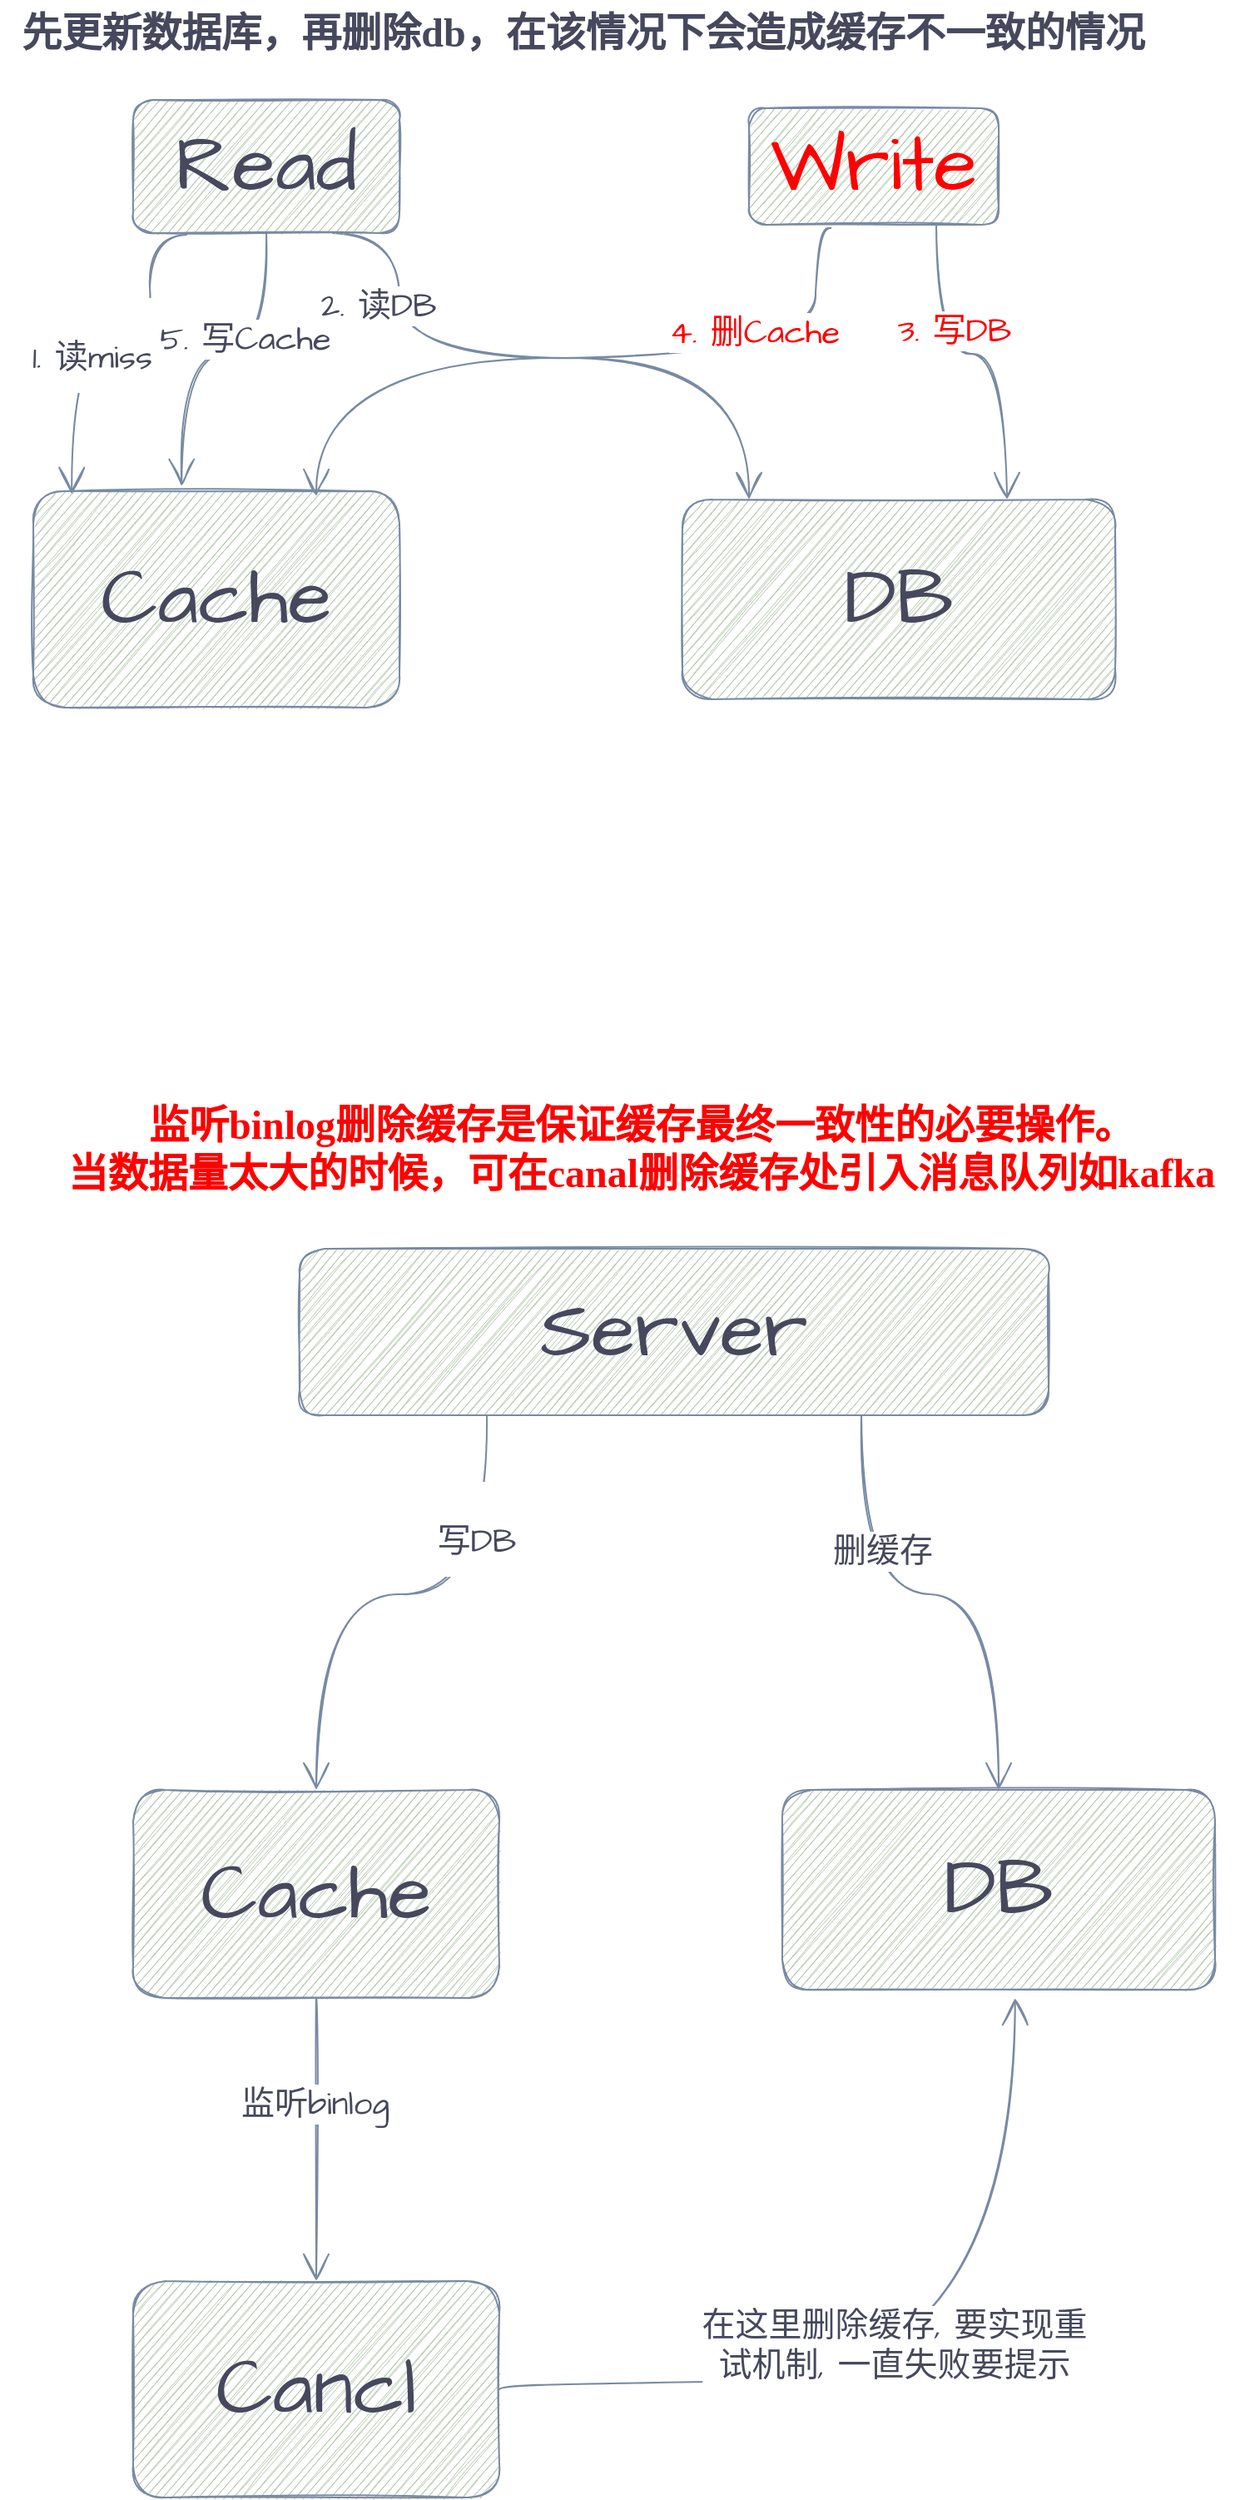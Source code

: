 <mxfile version="20.2.2" type="github">
  <diagram id="lvCcTXG_fDkUPCm9oDBO" name="第 1 页">
    <mxGraphModel dx="1422" dy="804" grid="1" gridSize="10" guides="1" tooltips="1" connect="1" arrows="1" fold="1" page="1" pageScale="1" pageWidth="1200" pageHeight="1920" math="0" shadow="0">
      <root>
        <mxCell id="0" />
        <mxCell id="1" parent="0" />
        <mxCell id="j2zAglMJPE3-f1ns9y2y-5" style="edgeStyle=orthogonalEdgeStyle;curved=1;rounded=1;sketch=1;hachureGap=4;orthogonalLoop=1;jettySize=auto;html=1;exitX=0.2;exitY=1.013;exitDx=0;exitDy=0;entryX=0.105;entryY=0.015;entryDx=0;entryDy=0;entryPerimeter=0;fontFamily=Architects Daughter;fontSource=https%3A%2F%2Ffonts.googleapis.com%2Fcss%3Ffamily%3DArchitects%2BDaughter;fontSize=48;fontColor=#46495D;endArrow=open;startSize=14;endSize=14;sourcePerimeterSpacing=8;targetPerimeterSpacing=8;strokeColor=#788AA3;fillColor=#B2C9AB;exitPerimeter=0;" parent="1" source="j2zAglMJPE3-f1ns9y2y-1" target="j2zAglMJPE3-f1ns9y2y-3" edge="1">
          <mxGeometry relative="1" as="geometry">
            <Array as="points">
              <mxPoint x="200" y="161" />
              <mxPoint x="200" y="225" />
              <mxPoint x="153" y="225" />
            </Array>
          </mxGeometry>
        </mxCell>
        <mxCell id="j2zAglMJPE3-f1ns9y2y-6" value="&lt;font style=&quot;font-size: 20px;&quot;&gt;1. 读miss&lt;/font&gt;" style="edgeLabel;html=1;align=center;verticalAlign=middle;resizable=0;points=[];fontSize=48;fontFamily=Architects Daughter;fontColor=#46495D;sketch=1;rounded=1;" parent="j2zAglMJPE3-f1ns9y2y-5" vertex="1" connectable="0">
          <mxGeometry x="0.082" y="2" relative="1" as="geometry">
            <mxPoint as="offset" />
          </mxGeometry>
        </mxCell>
        <mxCell id="j2zAglMJPE3-f1ns9y2y-7" style="edgeStyle=orthogonalEdgeStyle;curved=1;rounded=1;sketch=1;hachureGap=4;orthogonalLoop=1;jettySize=auto;html=1;exitX=0.75;exitY=1;exitDx=0;exitDy=0;entryX=0.154;entryY=0;entryDx=0;entryDy=0;entryPerimeter=0;fontFamily=Architects Daughter;fontSource=https%3A%2F%2Ffonts.googleapis.com%2Fcss%3Ffamily%3DArchitects%2BDaughter;fontSize=20;fontColor=#46495D;endArrow=open;startSize=14;endSize=14;sourcePerimeterSpacing=8;targetPerimeterSpacing=8;strokeColor=#788AA3;fillColor=#B2C9AB;" parent="1" source="j2zAglMJPE3-f1ns9y2y-1" target="j2zAglMJPE3-f1ns9y2y-4" edge="1">
          <mxGeometry relative="1" as="geometry">
            <Array as="points">
              <mxPoint x="350" y="160" />
              <mxPoint x="350" y="235" />
              <mxPoint x="560" y="235" />
            </Array>
          </mxGeometry>
        </mxCell>
        <mxCell id="j2zAglMJPE3-f1ns9y2y-8" value="2.&amp;nbsp;读DB" style="edgeLabel;html=1;align=center;verticalAlign=middle;resizable=0;points=[];fontSize=20;fontFamily=Architects Daughter;fontColor=#46495D;sketch=1;rounded=1;" parent="j2zAglMJPE3-f1ns9y2y-7" vertex="1" connectable="0">
          <mxGeometry x="-0.333" y="7" relative="1" as="geometry">
            <mxPoint x="-35" y="-25" as="offset" />
          </mxGeometry>
        </mxCell>
        <mxCell id="j2zAglMJPE3-f1ns9y2y-13" style="edgeStyle=orthogonalEdgeStyle;curved=1;rounded=1;sketch=1;hachureGap=4;orthogonalLoop=1;jettySize=auto;html=1;exitX=0.5;exitY=1;exitDx=0;exitDy=0;entryX=0.405;entryY=-0.023;entryDx=0;entryDy=0;entryPerimeter=0;fontFamily=Architects Daughter;fontSource=https%3A%2F%2Ffonts.googleapis.com%2Fcss%3Ffamily%3DArchitects%2BDaughter;fontSize=20;fontColor=#46495D;endArrow=open;startSize=14;endSize=14;sourcePerimeterSpacing=8;targetPerimeterSpacing=8;strokeColor=#788AA3;fillColor=#B2C9AB;" parent="1" source="j2zAglMJPE3-f1ns9y2y-1" target="j2zAglMJPE3-f1ns9y2y-3" edge="1">
          <mxGeometry relative="1" as="geometry" />
        </mxCell>
        <mxCell id="j2zAglMJPE3-f1ns9y2y-14" value="5. 写Cache" style="edgeLabel;html=1;align=center;verticalAlign=middle;resizable=0;points=[];fontSize=20;fontFamily=Architects Daughter;fontColor=#46495D;sketch=1;rounded=1;" parent="j2zAglMJPE3-f1ns9y2y-13" vertex="1" connectable="0">
          <mxGeometry x="-0.157" y="-10" relative="1" as="geometry">
            <mxPoint as="offset" />
          </mxGeometry>
        </mxCell>
        <mxCell id="j2zAglMJPE3-f1ns9y2y-1" value="&lt;span style=&quot;font-family: &amp;quot;Architects Daughter&amp;quot;; font-size: 48px;&quot;&gt;Read&lt;/span&gt;" style="rounded=1;whiteSpace=wrap;html=1;sketch=1;fillColor=#B2C9AB;strokeColor=#788AA3;fontColor=#46495D;" parent="1" vertex="1">
          <mxGeometry x="190" y="80" width="160" height="80" as="geometry" />
        </mxCell>
        <mxCell id="j2zAglMJPE3-f1ns9y2y-9" style="edgeStyle=orthogonalEdgeStyle;curved=1;rounded=1;sketch=1;hachureGap=4;orthogonalLoop=1;jettySize=auto;html=1;exitX=0.75;exitY=1;exitDx=0;exitDy=0;entryX=0.75;entryY=0;entryDx=0;entryDy=0;fontFamily=Architects Daughter;fontSource=https%3A%2F%2Ffonts.googleapis.com%2Fcss%3Ffamily%3DArchitects%2BDaughter;fontSize=20;fontColor=#46495D;endArrow=open;startSize=14;endSize=14;sourcePerimeterSpacing=8;targetPerimeterSpacing=8;strokeColor=#788AA3;fillColor=#B2C9AB;" parent="1" source="j2zAglMJPE3-f1ns9y2y-2" target="j2zAglMJPE3-f1ns9y2y-4" edge="1">
          <mxGeometry relative="1" as="geometry" />
        </mxCell>
        <mxCell id="j2zAglMJPE3-f1ns9y2y-10" value="&lt;font color=&quot;#ff0000&quot;&gt;3. 写DB&lt;/font&gt;" style="edgeLabel;html=1;align=center;verticalAlign=middle;resizable=0;points=[];fontSize=20;fontFamily=Architects Daughter;fontColor=#46495D;sketch=1;rounded=1;" parent="j2zAglMJPE3-f1ns9y2y-9" vertex="1" connectable="0">
          <mxGeometry x="-0.393" y="10" relative="1" as="geometry">
            <mxPoint as="offset" />
          </mxGeometry>
        </mxCell>
        <mxCell id="j2zAglMJPE3-f1ns9y2y-11" style="edgeStyle=orthogonalEdgeStyle;curved=1;rounded=1;sketch=1;hachureGap=4;orthogonalLoop=1;jettySize=auto;html=1;exitX=0.327;exitY=1.029;exitDx=0;exitDy=0;entryX=0.723;entryY=-0.015;entryDx=0;entryDy=0;entryPerimeter=0;fontFamily=Architects Daughter;fontSource=https%3A%2F%2Ffonts.googleapis.com%2Fcss%3Ffamily%3DArchitects%2BDaughter;fontSize=20;fontColor=#46495D;endArrow=open;startSize=14;endSize=14;sourcePerimeterSpacing=8;targetPerimeterSpacing=8;strokeColor=#788AA3;fillColor=#B2C9AB;exitPerimeter=0;" parent="1" source="j2zAglMJPE3-f1ns9y2y-2" edge="1">
          <mxGeometry relative="1" as="geometry">
            <mxPoint x="608.44" y="160" as="sourcePoint" />
            <mxPoint x="300.0" y="318.05" as="targetPoint" />
            <Array as="points">
              <mxPoint x="600" y="157" />
              <mxPoint x="600" y="235" />
              <mxPoint x="300" y="235" />
            </Array>
          </mxGeometry>
        </mxCell>
        <mxCell id="j2zAglMJPE3-f1ns9y2y-12" value="&lt;font color=&quot;#ff0000&quot;&gt;4.&amp;nbsp;删Cache&lt;/font&gt;" style="edgeLabel;html=1;align=center;verticalAlign=middle;resizable=0;points=[];fontSize=20;fontFamily=Architects Daughter;fontColor=#46495D;sketch=1;rounded=1;" parent="j2zAglMJPE3-f1ns9y2y-11" vertex="1" connectable="0">
          <mxGeometry x="-0.47" y="-16" relative="1" as="geometry">
            <mxPoint as="offset" />
          </mxGeometry>
        </mxCell>
        <mxCell id="j2zAglMJPE3-f1ns9y2y-2" value="&lt;font color=&quot;#ff0000&quot; style=&quot;font-size: 48px;&quot;&gt;Write&lt;/font&gt;" style="rounded=1;whiteSpace=wrap;html=1;sketch=1;hachureGap=4;fontFamily=Architects Daughter;fontSource=https%3A%2F%2Ffonts.googleapis.com%2Fcss%3Ffamily%3DArchitects%2BDaughter;fontSize=20;fontColor=#46495D;strokeColor=#788AA3;fillColor=#B2C9AB;" parent="1" vertex="1">
          <mxGeometry x="560" y="85" width="150" height="70" as="geometry" />
        </mxCell>
        <mxCell id="j2zAglMJPE3-f1ns9y2y-3" value="&lt;font style=&quot;font-size: 48px;&quot;&gt;Cache&lt;/font&gt;" style="rounded=1;whiteSpace=wrap;html=1;sketch=1;hachureGap=4;fontFamily=Architects Daughter;fontSource=https%3A%2F%2Ffonts.googleapis.com%2Fcss%3Ffamily%3DArchitects%2BDaughter;fontSize=20;fontColor=#46495D;strokeColor=#788AA3;fillColor=#B2C9AB;" parent="1" vertex="1">
          <mxGeometry x="130" y="315" width="220" height="130" as="geometry" />
        </mxCell>
        <mxCell id="j2zAglMJPE3-f1ns9y2y-4" value="&lt;font style=&quot;font-size: 48px;&quot;&gt;DB&lt;/font&gt;" style="rounded=1;whiteSpace=wrap;html=1;sketch=1;hachureGap=4;fontFamily=Architects Daughter;fontSource=https%3A%2F%2Ffonts.googleapis.com%2Fcss%3Ffamily%3DArchitects%2BDaughter;fontSize=20;fontColor=#46495D;strokeColor=#788AA3;fillColor=#B2C9AB;" parent="1" vertex="1">
          <mxGeometry x="520" y="320" width="260" height="120" as="geometry" />
        </mxCell>
        <mxCell id="j2zAglMJPE3-f1ns9y2y-16" value="&lt;span style=&quot;font-family: 微软雅黑; background-color: rgba(255, 255, 255, 0.01);&quot;&gt;&lt;font style=&quot;font-size: 24px;&quot;&gt;&lt;b&gt;先更新数据库，再删除db，在该情况下会造成缓存不一致的情况&lt;/b&gt;&lt;/font&gt;&lt;/span&gt;" style="text;html=1;align=center;verticalAlign=middle;resizable=0;points=[];autosize=1;strokeColor=none;fillColor=none;fontSize=20;fontFamily=Architects Daughter;fontColor=#46495D;sketch=1;rounded=1;" parent="1" vertex="1">
          <mxGeometry x="110" y="20" width="700" height="40" as="geometry" />
        </mxCell>
        <mxCell id="j2zAglMJPE3-f1ns9y2y-20" style="edgeStyle=orthogonalEdgeStyle;curved=1;rounded=1;sketch=1;hachureGap=4;orthogonalLoop=1;jettySize=auto;html=1;exitX=0.25;exitY=1;exitDx=0;exitDy=0;entryX=0.5;entryY=0;entryDx=0;entryDy=0;fontFamily=Architects Daughter;fontSource=https%3A%2F%2Ffonts.googleapis.com%2Fcss%3Ffamily%3DArchitects%2BDaughter;fontSize=48;fontColor=#46495D;endArrow=open;startSize=14;endSize=14;sourcePerimeterSpacing=8;targetPerimeterSpacing=8;strokeColor=#788AA3;fillColor=#B2C9AB;" parent="1" source="j2zAglMJPE3-f1ns9y2y-17" target="j2zAglMJPE3-f1ns9y2y-18" edge="1">
          <mxGeometry relative="1" as="geometry" />
        </mxCell>
        <mxCell id="j2zAglMJPE3-f1ns9y2y-21" value="&lt;font color=&quot;#46495d&quot; style=&quot;font-size: 20px;&quot;&gt;写DB&lt;/font&gt;" style="edgeLabel;html=1;align=center;verticalAlign=middle;resizable=0;points=[];fontSize=48;fontFamily=Architects Daughter;fontColor=#46495D;sketch=1;rounded=1;" parent="j2zAglMJPE3-f1ns9y2y-20" vertex="1" connectable="0">
          <mxGeometry x="-0.585" y="-7" relative="1" as="geometry">
            <mxPoint as="offset" />
          </mxGeometry>
        </mxCell>
        <mxCell id="j2zAglMJPE3-f1ns9y2y-22" style="edgeStyle=orthogonalEdgeStyle;curved=1;rounded=1;sketch=1;hachureGap=4;orthogonalLoop=1;jettySize=auto;html=1;exitX=0.75;exitY=1;exitDx=0;exitDy=0;entryX=0.5;entryY=0;entryDx=0;entryDy=0;fontFamily=Architects Daughter;fontSource=https%3A%2F%2Ffonts.googleapis.com%2Fcss%3Ffamily%3DArchitects%2BDaughter;fontSize=20;fontColor=#46495D;endArrow=open;startSize=14;endSize=14;sourcePerimeterSpacing=8;targetPerimeterSpacing=8;strokeColor=#788AA3;fillColor=#B2C9AB;" parent="1" source="j2zAglMJPE3-f1ns9y2y-17" target="j2zAglMJPE3-f1ns9y2y-19" edge="1">
          <mxGeometry relative="1" as="geometry" />
        </mxCell>
        <mxCell id="j2zAglMJPE3-f1ns9y2y-23" value="删缓存" style="edgeLabel;html=1;align=center;verticalAlign=middle;resizable=0;points=[];fontSize=20;fontFamily=Architects Daughter;fontColor=#46495D;sketch=1;rounded=1;" parent="j2zAglMJPE3-f1ns9y2y-22" vertex="1" connectable="0">
          <mxGeometry x="-0.168" y="11" relative="1" as="geometry">
            <mxPoint x="-8" y="-16" as="offset" />
          </mxGeometry>
        </mxCell>
        <mxCell id="j2zAglMJPE3-f1ns9y2y-17" value="&lt;font color=&quot;#46495d&quot; style=&quot;font-size: 48px;&quot;&gt;Server&lt;/font&gt;" style="rounded=1;whiteSpace=wrap;html=1;sketch=1;hachureGap=4;fontFamily=Architects Daughter;fontSource=https%3A%2F%2Ffonts.googleapis.com%2Fcss%3Ffamily%3DArchitects%2BDaughter;fontSize=24;fontColor=#46495D;strokeColor=#788AA3;fillColor=#B2C9AB;" parent="1" vertex="1">
          <mxGeometry x="290" y="770" width="450" height="100" as="geometry" />
        </mxCell>
        <mxCell id="j2zAglMJPE3-f1ns9y2y-25" style="edgeStyle=orthogonalEdgeStyle;curved=1;rounded=1;sketch=1;hachureGap=4;orthogonalLoop=1;jettySize=auto;html=1;exitX=0.5;exitY=1;exitDx=0;exitDy=0;entryX=0.5;entryY=0;entryDx=0;entryDy=0;fontFamily=Architects Daughter;fontSource=https%3A%2F%2Ffonts.googleapis.com%2Fcss%3Ffamily%3DArchitects%2BDaughter;fontSize=20;fontColor=#46495D;endArrow=open;startSize=14;endSize=14;sourcePerimeterSpacing=8;targetPerimeterSpacing=8;strokeColor=#788AA3;fillColor=#B2C9AB;" parent="1" source="j2zAglMJPE3-f1ns9y2y-18" target="j2zAglMJPE3-f1ns9y2y-24" edge="1">
          <mxGeometry relative="1" as="geometry" />
        </mxCell>
        <mxCell id="j2zAglMJPE3-f1ns9y2y-26" value="监听binlog" style="edgeLabel;html=1;align=center;verticalAlign=middle;resizable=0;points=[];fontSize=20;fontFamily=Architects Daughter;fontColor=#46495D;sketch=1;rounded=1;" parent="j2zAglMJPE3-f1ns9y2y-25" vertex="1" connectable="0">
          <mxGeometry x="-0.267" y="-1" relative="1" as="geometry">
            <mxPoint as="offset" />
          </mxGeometry>
        </mxCell>
        <mxCell id="j2zAglMJPE3-f1ns9y2y-18" value="&lt;font style=&quot;font-size: 48px;&quot;&gt;Cache&lt;/font&gt;" style="rounded=1;whiteSpace=wrap;html=1;sketch=1;hachureGap=4;fontFamily=Architects Daughter;fontSource=https%3A%2F%2Ffonts.googleapis.com%2Fcss%3Ffamily%3DArchitects%2BDaughter;fontSize=20;fontColor=#46495D;strokeColor=#788AA3;fillColor=#B2C9AB;" parent="1" vertex="1">
          <mxGeometry x="190" y="1095" width="220" height="125" as="geometry" />
        </mxCell>
        <mxCell id="j2zAglMJPE3-f1ns9y2y-19" value="&lt;font style=&quot;font-size: 48px;&quot;&gt;DB&lt;/font&gt;" style="rounded=1;whiteSpace=wrap;html=1;sketch=1;hachureGap=4;fontFamily=Architects Daughter;fontSource=https%3A%2F%2Ffonts.googleapis.com%2Fcss%3Ffamily%3DArchitects%2BDaughter;fontSize=20;fontColor=#46495D;strokeColor=#788AA3;fillColor=#B2C9AB;" parent="1" vertex="1">
          <mxGeometry x="580" y="1095" width="260" height="120" as="geometry" />
        </mxCell>
        <mxCell id="j2zAglMJPE3-f1ns9y2y-27" style="edgeStyle=orthogonalEdgeStyle;curved=1;rounded=1;sketch=1;hachureGap=4;orthogonalLoop=1;jettySize=auto;html=1;exitX=1;exitY=0.5;exitDx=0;exitDy=0;entryX=0.538;entryY=1.042;entryDx=0;entryDy=0;entryPerimeter=0;fontFamily=Architects Daughter;fontSource=https%3A%2F%2Ffonts.googleapis.com%2Fcss%3Ffamily%3DArchitects%2BDaughter;fontSize=20;fontColor=#46495D;endArrow=open;startSize=14;endSize=14;sourcePerimeterSpacing=8;targetPerimeterSpacing=8;strokeColor=#788AA3;fillColor=#B2C9AB;" parent="1" source="j2zAglMJPE3-f1ns9y2y-24" target="j2zAglMJPE3-f1ns9y2y-19" edge="1">
          <mxGeometry relative="1" as="geometry">
            <Array as="points">
              <mxPoint x="410" y="1450" />
              <mxPoint x="720" y="1450" />
            </Array>
          </mxGeometry>
        </mxCell>
        <mxCell id="j2zAglMJPE3-f1ns9y2y-28" value="在这里删除缓存,&amp;nbsp;要实现重&lt;br&gt;试机制,&amp;nbsp;一直失败要提示" style="edgeLabel;html=1;align=center;verticalAlign=middle;resizable=0;points=[];fontSize=20;fontFamily=Architects Daughter;fontColor=#46495D;sketch=1;rounded=1;" parent="j2zAglMJPE3-f1ns9y2y-27" vertex="1" connectable="0">
          <mxGeometry x="-0.112" y="22" relative="1" as="geometry">
            <mxPoint as="offset" />
          </mxGeometry>
        </mxCell>
        <mxCell id="j2zAglMJPE3-f1ns9y2y-24" value="&lt;span style=&quot;font-size: 48px;&quot;&gt;Cancl&lt;/span&gt;" style="rounded=1;whiteSpace=wrap;html=1;sketch=1;hachureGap=4;fontFamily=Architects Daughter;fontSource=https%3A%2F%2Ffonts.googleapis.com%2Fcss%3Ffamily%3DArchitects%2BDaughter;fontSize=20;fontColor=#46495D;strokeColor=#788AA3;fillColor=#B2C9AB;" parent="1" vertex="1">
          <mxGeometry x="190" y="1390" width="220" height="130" as="geometry" />
        </mxCell>
        <mxCell id="j2zAglMJPE3-f1ns9y2y-29" value="&lt;span style=&quot;color: rgb(255, 0, 0); font-family: 微软雅黑; background-color: rgba(255, 255, 255, 0.01);&quot;&gt;&lt;font style=&quot;font-size: 24px;&quot;&gt;&lt;b&gt;监听binlog删除缓存是保证缓存最终一致性的必要操作。&lt;br&gt;当数据量太大的时候，可在canal删除缓存处引入消息队列如kafka&lt;/b&gt;&lt;/font&gt;&lt;/span&gt;" style="text;html=1;align=center;verticalAlign=middle;resizable=0;points=[];autosize=1;strokeColor=none;fillColor=none;fontSize=20;fontFamily=Architects Daughter;fontColor=#46495D;sketch=1;rounded=1;" parent="1" vertex="1">
          <mxGeometry x="130" y="675" width="730" height="70" as="geometry" />
        </mxCell>
      </root>
    </mxGraphModel>
  </diagram>
</mxfile>
